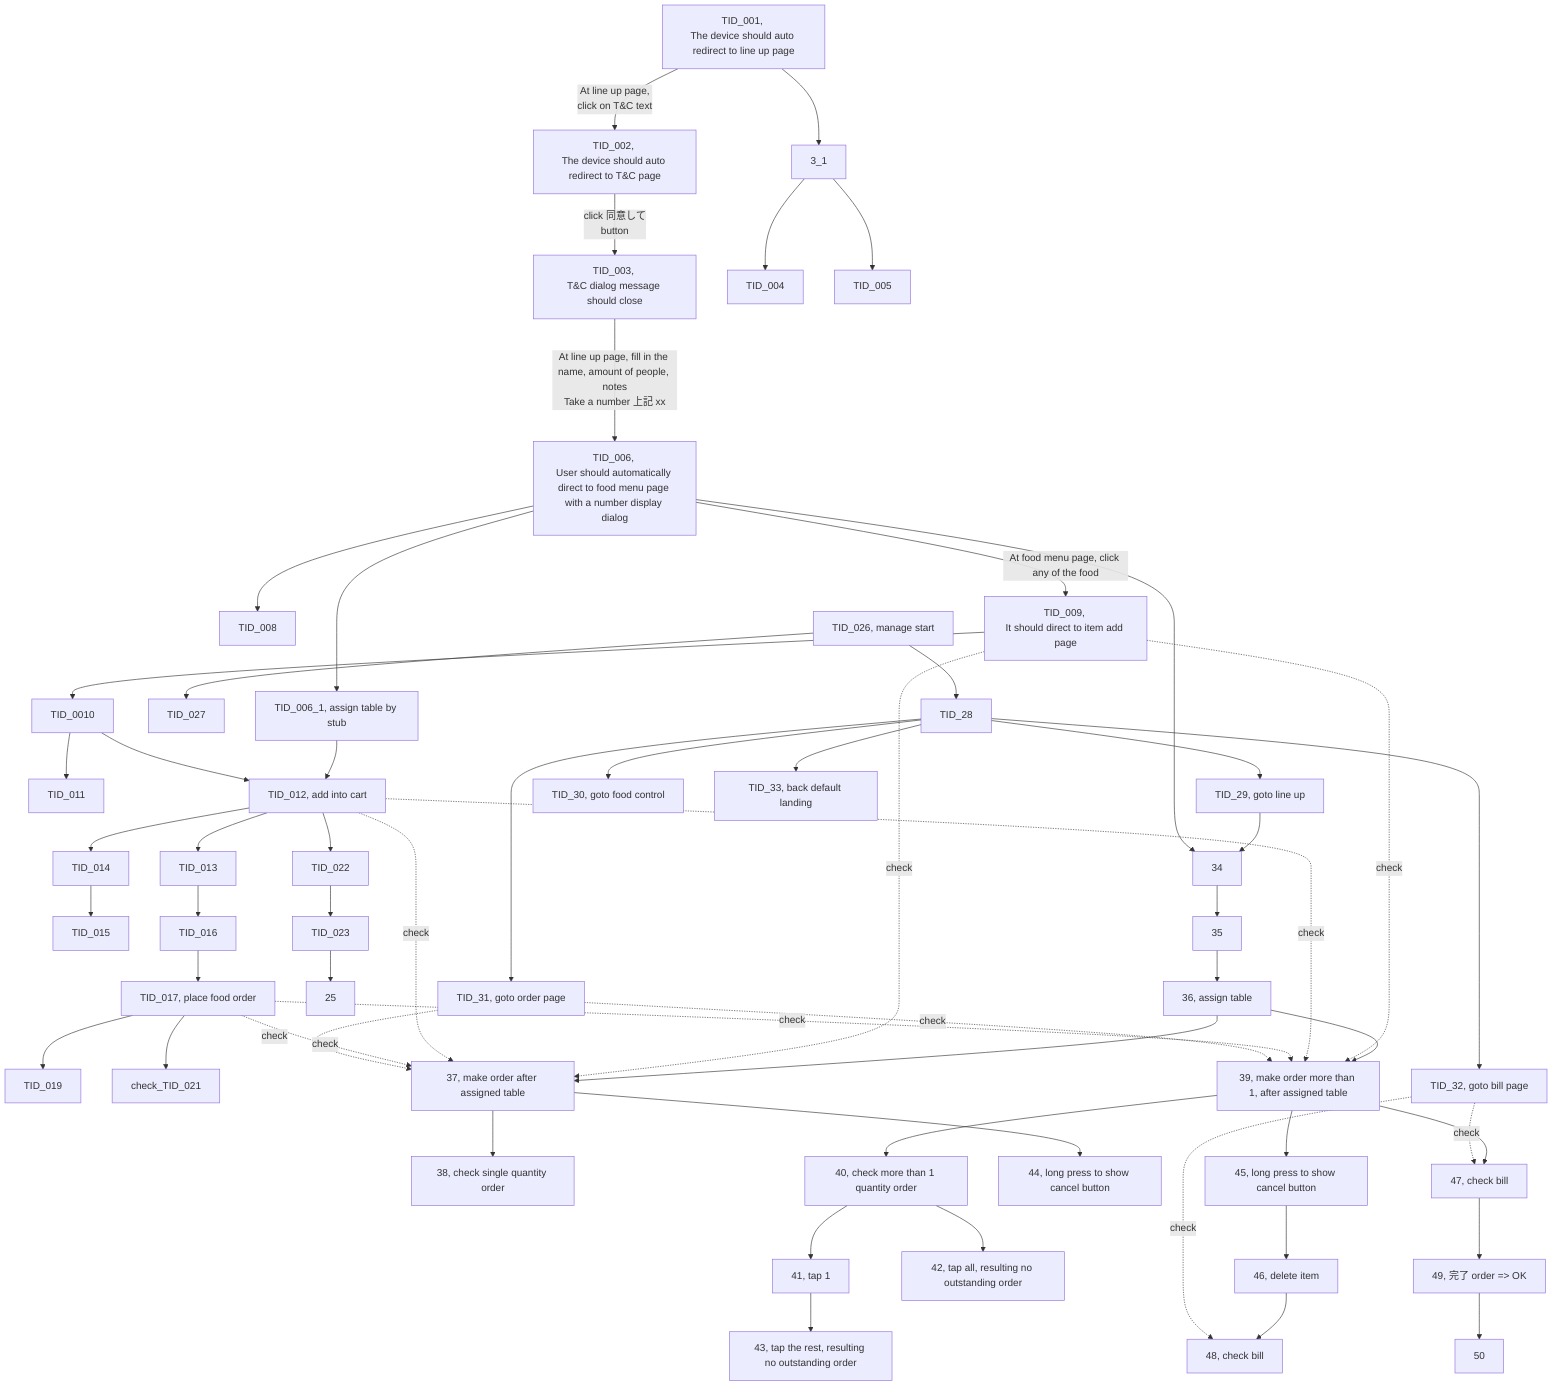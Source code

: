 graph TD
  1[TID_001, <br/>The device should auto redirect to line up page]--At line up page,<br/> click on T&C text-->2[TID_002, <br/>The device should auto redirect to T&C page]
  2--click 同意して<br/> button-->3[TID_003, <br/>T&C dialog message should close]
  1-->3_1
  3_1-->4[TID_004]
  3_1-->5[TID_005]
  3--At line up page, fill in the name, amount of people, notes<br>Take a number 上記 xxx-->6[TID_006, <br/>User should automatically direct to food menu page with a number display dialog]
  6-->6_1[TID_006_1, assign table by stub]
  6-->8[TID_008]
  6--At food menu page, click any of the food-->9[TID_009, <br/>It should direct to item add page]
  9-->10[TID_0010]
  10-->11[TID_011]
  6_1-->12
  10-->12[TID_012, add into cart]
  12-->13[TID_013]
  12-->14[TID_014]
  14-->15[TID_015]
  13-->16[TID_016]
  16-->17[TID_017, place food order]
  17-->19[TID_019]
  17-->21[check_TID_021]
  12-->22[TID_022]
  22-->23[TID_023]
  23-->25

  26[TID_026, manage start]-->27[TID_027]
  26-->28[TID_28]
  28-->29[TID_29, goto line up]
  28-->30[TID_30, goto food control]
  28-->31[TID_31, goto order page]
  28-->32[TID_32, goto bill page]
  28-->33[TID_33, back default landing]
  29-->34
  6-->34
  34-->35
  35-->36[36, assign table]
  36-->37[37, make order after assigned table]
  9-. check .->37
  12-. check .->37
  17-. check .->37
  31-. check .->37
  37-->38[38, check single quantity order]
  37-->44[44, long press to show cancel button]

  36-->39[39, make order more than 1, after assigned table]
  9-. check .->39
  12-. check .->39
  17-. check .->39
  31-. check .->39
  39-->40[40, check more than 1 quantity order]

  40-->41[41, tap 1]
  40-->42[42, tap all, resulting no outstanding order]
  41-->43[43, tap the rest, resulting no outstanding order]


  39-->45[45, long press to show cancel button]

  45-->46[46, delete item]

  39-->47[47, check bill]
  32-. check .->47
  46-->48[48, check bill]
  32-. check .->48

  47-->49[49, 完了 order => OK]

  49-->50